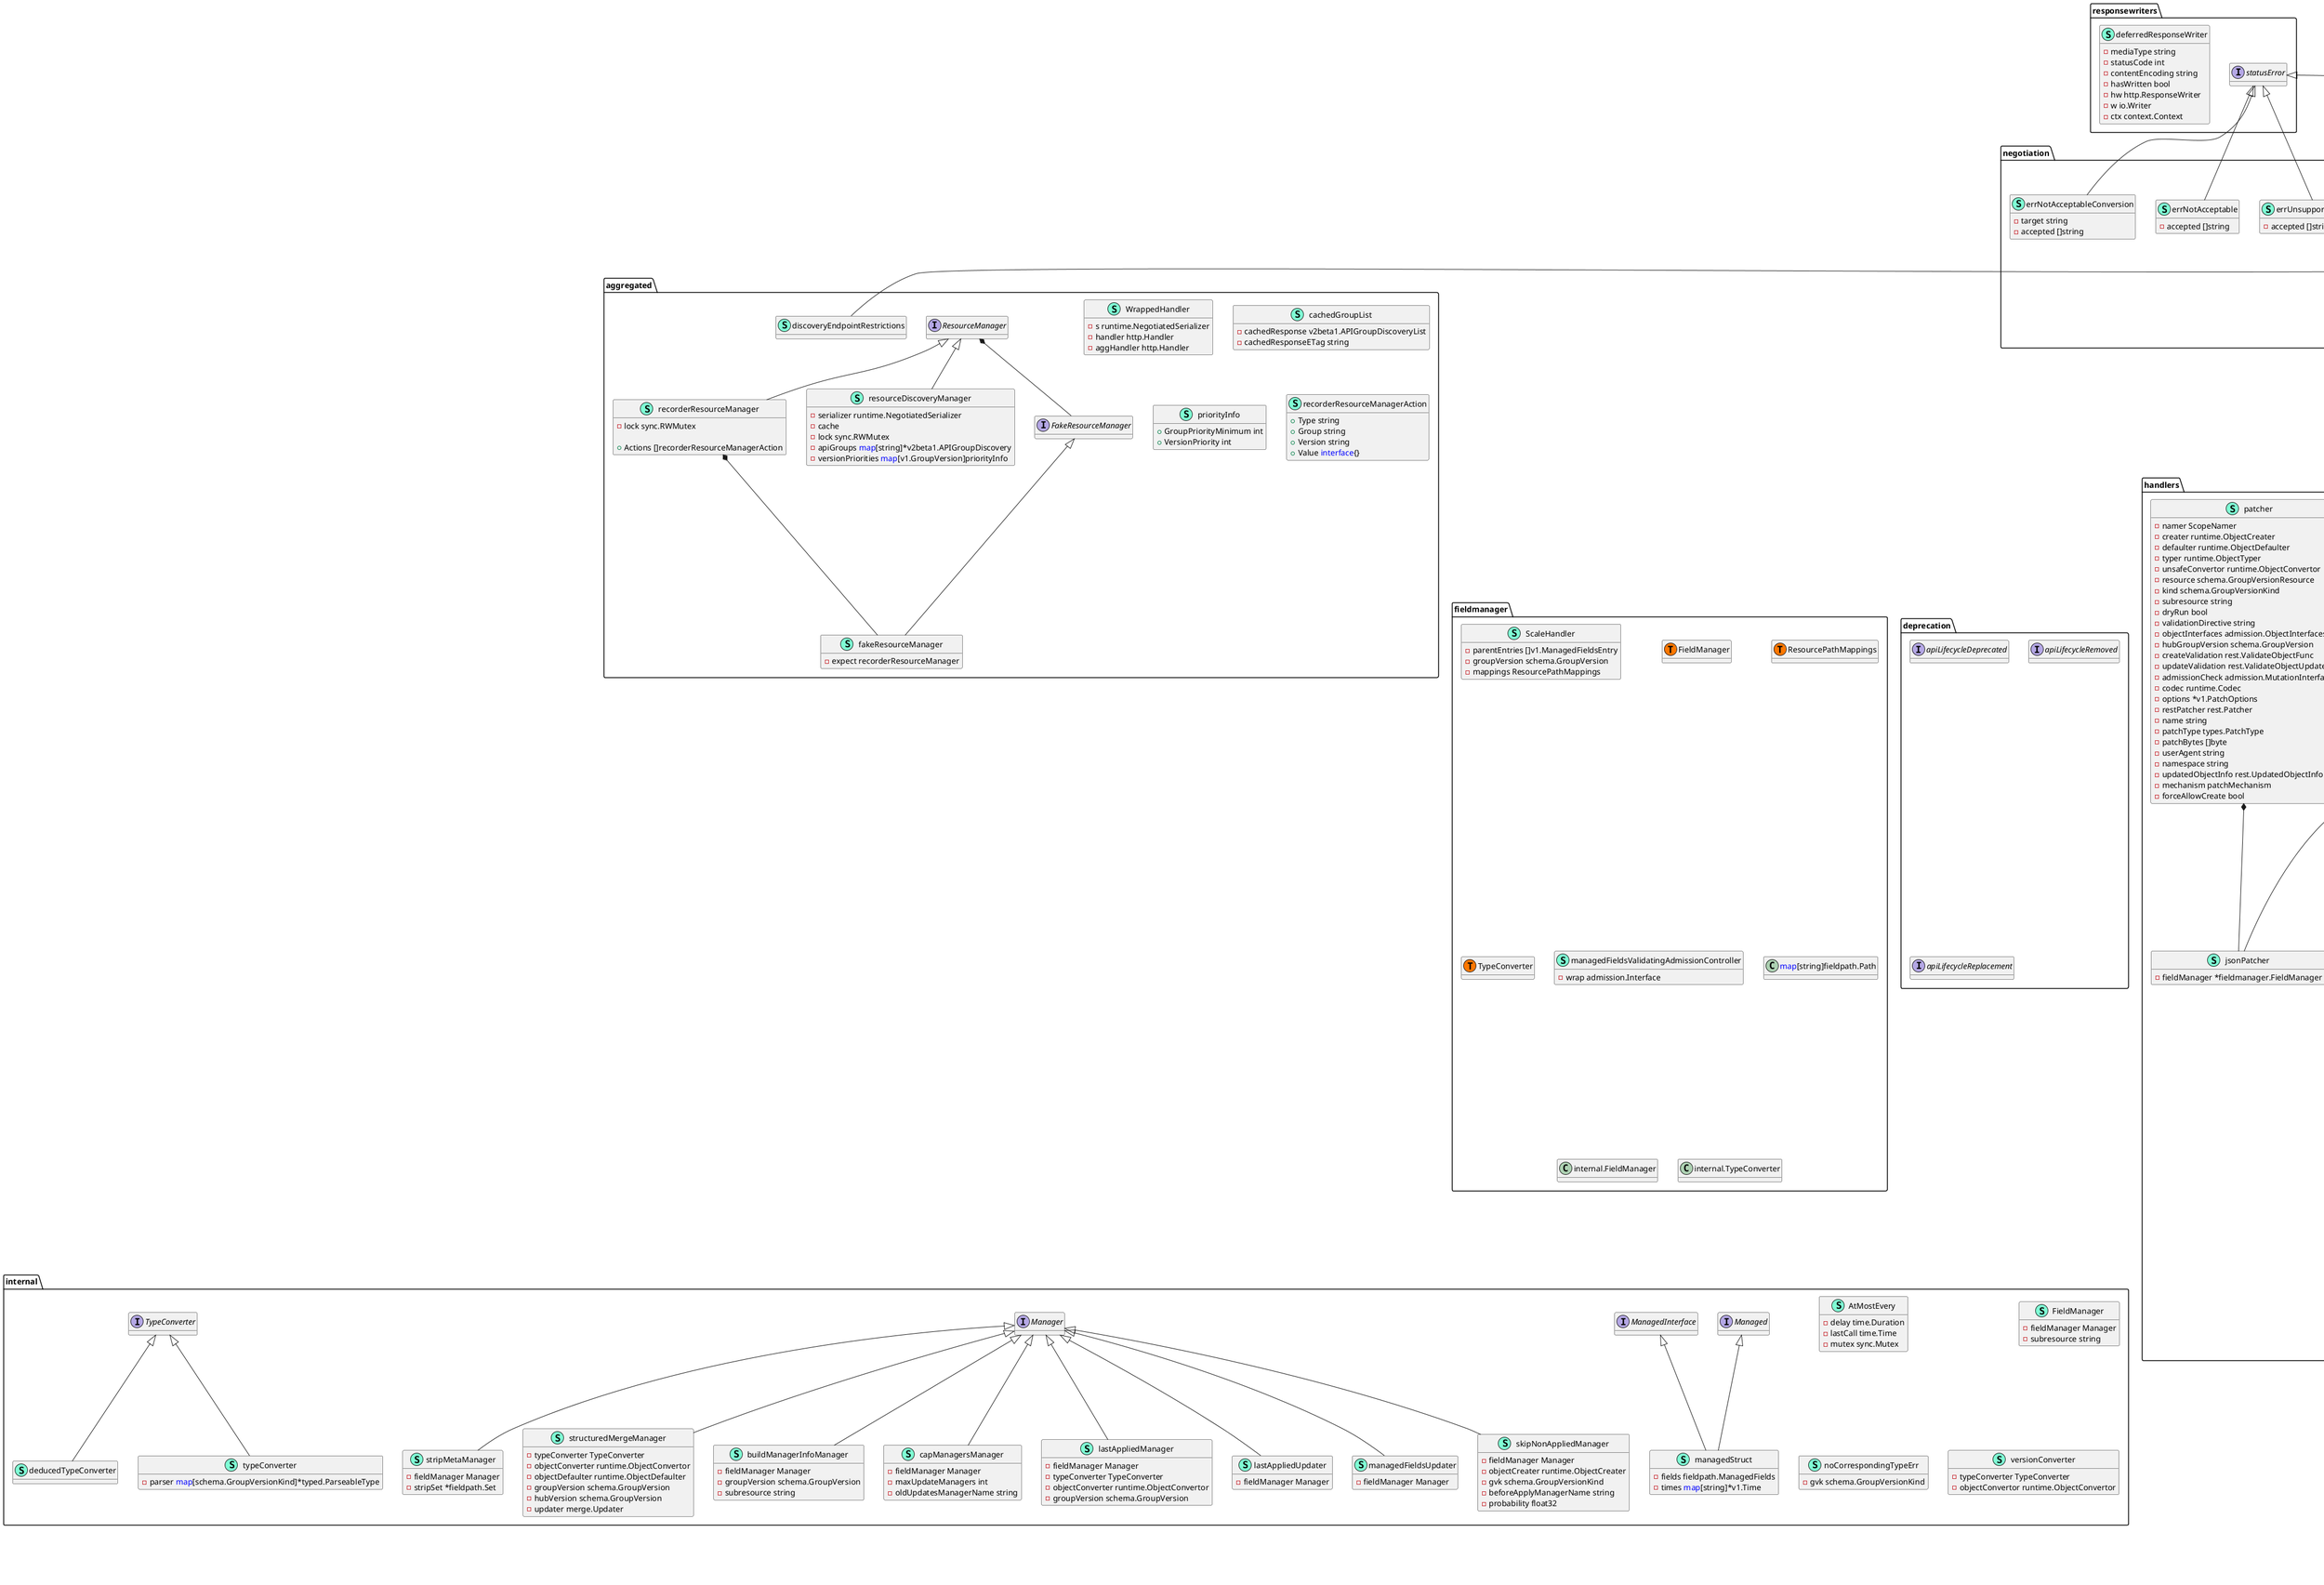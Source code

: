 @startuml
namespace aggregated {
    interface FakeResourceManager  {
        + Expect() ResourceManager
        + HasExpectedNumberActions() bool
        + Validate() error
        + WaitForActions(ctx context.Context, timeout time.Duration) error

    }
    interface ResourceManager  {
        + AddGroupVersion(groupName string, value v2beta1.APIVersionDiscovery) 
        + SetGroupVersionPriority(gv v1.GroupVersion, grouppriority int, versionpriority int) 
        + RemoveGroup(groupName string) 
        + RemoveGroupVersion(gv v1.GroupVersion) 
        + SetGroups( []v2beta1.APIGroupDiscovery) 

    }
    class WrappedHandler << (S,Aquamarine) >> {
        - s runtime.NegotiatedSerializer
        - handler http.Handler
        - aggHandler http.Handler

        - restfulHandle(req *v3.Request, resp *v3.Response) 

        + ServeHTTP(resp http.ResponseWriter, req *http.Request) 
        + GenerateWebService(prefix string, returnType <font color=blue>interface</font>{}) *v3.WebService

    }
    class cachedGroupList << (S,Aquamarine) >> {
        - cachedResponse v2beta1.APIGroupDiscoveryList
        - cachedResponseETag string

    }
    class discoveryEndpointRestrictions << (S,Aquamarine) >> {
        + AllowsMediaTypeTransform(mimeType string, mimeSubType string, gvk *schema.GroupVersionKind) bool
        + AllowsServerVersion( string) bool
        + AllowsStreamSchema(s string) bool

    }
    class fakeResourceManager << (S,Aquamarine) >> {
        - expect recorderResourceManager

        + Expect() ResourceManager
        + HasExpectedNumberActions() bool
        + Validate() error
        + WaitForActions(ctx context.Context, timeout time.Duration) error

    }
    class priorityInfo << (S,Aquamarine) >> {
        + GroupPriorityMinimum int
        + VersionPriority int

    }
    class recorderResourceManager << (S,Aquamarine) >> {
        - lock sync.RWMutex

        + Actions []recorderResourceManagerAction

        + SetGroupVersionPriority(gv v1.GroupVersion, grouppriority int, versionpriority int) 
        + AddGroupVersion(groupName string, value v2beta1.APIVersionDiscovery) 
        + RemoveGroup(groupName string) 
        + RemoveGroupVersion(gv v1.GroupVersion) 
        + SetGroups(values []v2beta1.APIGroupDiscovery) 
        + WebService() *v3.WebService
        + ServeHTTP( http.ResponseWriter,  *http.Request) 

    }
    class recorderResourceManagerAction << (S,Aquamarine) >> {
        + Type string
        + Group string
        + Version string
        + Value <font color=blue>interface</font>{}

    }
    class resourceDiscoveryManager << (S,Aquamarine) >> {
        - serializer runtime.NegotiatedSerializer
        - cache 
        - lock sync.RWMutex
        - apiGroups <font color=blue>map</font>[string]*v2beta1.APIGroupDiscovery
        - versionPriorities <font color=blue>map</font>[v1.GroupVersion]priorityInfo

        - addGroupVersionLocked(groupName string, value v2beta1.APIVersionDiscovery) 
        - calculateAPIGroupsLocked() []v2beta1.APIGroupDiscovery
        - fetchFromCache() *cachedGroupList

        + SetGroupVersionPriority(gv v1.GroupVersion, groupPriorityMinimum int, versionPriority int) 
        + SetGroups(groups []v2beta1.APIGroupDiscovery) 
        + AddGroupVersion(groupName string, value v2beta1.APIVersionDiscovery) 
        + RemoveGroupVersion(apiGroup v1.GroupVersion) 
        + RemoveGroup(groupName string) 
        + ServeHTTP(resp http.ResponseWriter, req *http.Request) 

    }
}
"aggregated.ResourceManager" *-- "aggregated.FakeResourceManager"
"aggregated.recorderResourceManager" *-- "aggregated.fakeResourceManager"

"negotiation.EndpointRestrictions" <|-- "aggregated.discoveryEndpointRestrictions"
"aggregated.FakeResourceManager" <|-- "aggregated.fakeResourceManager"
"aggregated.ResourceManager" <|-- "aggregated.recorderResourceManager"
"aggregated.ResourceManager" <|-- "aggregated.resourceDiscoveryManager"

namespace deprecation {
    interface apiLifecycleDeprecated  {
        + APILifecycleDeprecated() (int, int)

    }
    interface apiLifecycleRemoved  {
        + APILifecycleRemoved() (int, int)

    }
    interface apiLifecycleReplacement  {
        + APILifecycleReplacement() schema.GroupVersionKind

    }
}


namespace discovery {
    class APIGroupHandler << (S,Aquamarine) >> {
        - serializer runtime.NegotiatedSerializer
        - group v1.APIGroup

        - handle(req *v3.Request, resp *v3.Response) 

        + WebService() *v3.WebService
        + ServeHTTP(w http.ResponseWriter, req *http.Request) 

    }
    interface APIResourceLister  {
        + ListAPIResources() []v1.APIResource

    }
    class APIResourceListerFunc << (S,Aquamarine) >> {
        + ListAPIResources() []v1.APIResource

    }
    class APIVersionHandler << (S,Aquamarine) >> {
        - serializer runtime.NegotiatedSerializer
        - groupVersion schema.GroupVersion
        - apiResourceLister APIResourceLister

        - handle(req *v3.Request, resp *v3.Response) 

        + AddToWebService(ws *v3.WebService) 
        + ServeHTTP(w http.ResponseWriter, req *http.Request) 

    }
    interface Addresses  {
        + ServerAddressByClientCIDRs( net.IP) []v1.ServerAddressByClientCIDR

    }
    class CIDRRule << (S,Aquamarine) >> {
        + IPRange net.IPNet
        + Address string

        + ServerAddressByClientCIDRs(clientIP net.IP) []v1.ServerAddressByClientCIDR

    }
    class DefaultAddresses << (S,Aquamarine) >> {
        + CIDRRules []CIDRRule
        + DefaultAddress string

        + ServerAddressByClientCIDRs(clientIP net.IP) []v1.ServerAddressByClientCIDR

    }
    interface GroupManager  {
        + AddGroup(apiGroup v1.APIGroup) 
        + RemoveGroup(groupName string) 
        + ServeHTTP(resp http.ResponseWriter, req *http.Request) 
        + WebService() *v3.WebService

    }
    class discovery.APIResourceListerFunc << (T, #FF7700) >>  {
    }
    class legacyRootAPIHandler << (S,Aquamarine) >> {
        - addresses Addresses
        - apiPrefix string
        - serializer runtime.NegotiatedSerializer

        - restfulHandle(req *v3.Request, resp *v3.Response) 

        + WebService() *v3.WebService
        + ServeHTTP(resp http.ResponseWriter, req *http.Request) 

    }
    class rootAPIsHandler << (S,Aquamarine) >> {
        - addresses Addresses
        - serializer runtime.NegotiatedSerializer
        - lock sync.RWMutex
        - apiGroups <font color=blue>map</font>[string]v1.APIGroup
        - apiGroupNames []string

        - restfulHandle(req *v3.Request, resp *v3.Response) 

        + AddGroup(apiGroup v1.APIGroup) 
        + RemoveGroup(groupName string) 
        + ServeHTTP(resp http.ResponseWriter, req *http.Request) 
        + WebService() *v3.WebService

    }
    class stripVersionEncoder << (S,Aquamarine) >> {
        - encoder runtime.Encoder
        - serializer runtime.Serializer
        - identifier runtime.Identifier

        - doEncode(obj runtime.Object, w io.Writer) error

        + Encode(obj runtime.Object, w io.Writer) error
        + Identifier() runtime.Identifier

    }
    class stripVersionNegotiatedSerializer << (S,Aquamarine) >> {
        + EncoderForVersion(encoder runtime.Encoder, gv runtime.GroupVersioner) runtime.Encoder

    }
    class "<font color=blue>func</font>() []v1.APIResource" as fontcolorbluefuncfontv1APIResource {
        'This class was created so that we can correctly have an alias pointing to this name. Since it contains dots that can break namespaces
    }
}
"runtime.NegotiatedSerializer" *-- "discovery.stripVersionNegotiatedSerializer"

"discovery.APIResourceLister" <|-- "discovery.APIResourceListerFunc"
"discovery.Addresses" <|-- "discovery.CIDRRule"
"discovery.Addresses" <|-- "discovery.DefaultAddresses"
"discovery.GroupManager" <|-- "discovery.rootAPIsHandler"

namespace endpoints {
    class APIGroupVersion << (S,Aquamarine) >> {
        + Storage <font color=blue>map</font>[string]rest.Storage
        + Root string
        + GroupVersion schema.GroupVersion
        + OptionsExternalVersion *schema.GroupVersion
        + MetaGroupVersion *schema.GroupVersion
        + RootScopedKinds sets.String
        + Serializer runtime.NegotiatedSerializer
        + ParameterCodec runtime.ParameterCodec
        + Typer runtime.ObjectTyper
        + Creater runtime.ObjectCreater
        + Convertor runtime.ObjectConvertor
        + ConvertabilityChecker ConvertabilityChecker
        + Defaulter runtime.ObjectDefaulter
        + Namer runtime.Namer
        + UnsafeConvertor runtime.ObjectConvertor
        + TypeConverter fieldmanager.TypeConverter
        + EquivalentResourceRegistry runtime.EquivalentResourceRegistry
        + Authorizer authorizer.Authorizer
        + Admit admission.Interface
        + MinRequestTimeout time.Duration
        + OpenAPIModels *spec.Swagger
        + MaxRequestBodyBytes int64

        + InstallREST(container *v3.Container) ([]v2beta1.APIResourceDiscovery, []*storageversion.ResourceInfo, error)

    }
    class APIInstaller << (S,Aquamarine) >> {
        - group *APIGroupVersion
        - prefix string
        - minRequestTimeout time.Duration

        - newWebService() *v3.WebService
        - registerResourceHandlers(path string, storage rest.Storage, ws *v3.WebService) (*v1.APIResource, *storageversion.ResourceInfo, error)

        + Install() ([]v1.APIResource, []*storageversion.ResourceInfo, *v3.WebService, []error)

    }
    interface ConvertabilityChecker  {
        + VersionsForGroupKind(gk schema.GroupKind) []schema.GroupVersion

    }
    interface StorageMetricsOverride  {
        + OverrideMetricsVerb(oldVerb string) string

    }
    class action << (S,Aquamarine) >> {
        + Verb string
        + Path string
        + Params []*v3.Parameter
        + Namer handlers.ScopeNamer
        + AllNamespaces bool

    }
    class defaultStorageMetadata << (S,Aquamarine) >> {
        + ProducesMIMETypes(verb string) []string
        + ProducesObject(verb string) <font color=blue>interface</font>{}

    }
    interface documentable  {
        + SwaggerDoc() <font color=blue>map</font>[string]string

    }
    class staticLister << (S,Aquamarine) >> {
        - list []v1.APIResource

        + ListAPIResources() []v1.APIResource

    }
}

"discovery.APIResourceLister" <|-- "endpoints.staticLister"

namespace fieldmanager {
    class ScaleHandler << (S,Aquamarine) >> {
        - parentEntries []v1.ManagedFieldsEntry
        - groupVersion schema.GroupVersion
        - mappings ResourcePathMappings

        + ToSubresource() ([]v1.ManagedFieldsEntry, error)
        + ToParent(scaleEntries []v1.ManagedFieldsEntry) ([]v1.ManagedFieldsEntry, error)

    }
    class fieldmanager.FieldManager << (T, #FF7700) >>  {
    }
    class fieldmanager.ResourcePathMappings << (T, #FF7700) >>  {
    }
    class fieldmanager.TypeConverter << (T, #FF7700) >>  {
    }
    class managedFieldsValidatingAdmissionController << (S,Aquamarine) >> {
        - wrap admission.Interface

        + Handles(operation admission.Operation) bool
        + Admit(ctx context.Context, a admission.Attributes, o admission.ObjectInterfaces) error
        + Validate(ctx context.Context, a admission.Attributes, o admission.ObjectInterfaces) error

    }
    class "<font color=blue>map</font>[string]fieldpath.Path" as fontcolorbluemapfontstringfieldpathPath {
        'This class was created so that we can correctly have an alias pointing to this name. Since it contains dots that can break namespaces
    }
    class "internal.FieldManager" as internalFieldManager {
        'This class was created so that we can correctly have an alias pointing to this name. Since it contains dots that can break namespaces
    }
    class "internal.TypeConverter" as internalTypeConverter {
        'This class was created so that we can correctly have an alias pointing to this name. Since it contains dots that can break namespaces
    }
}


namespace fieldmanagertest {
    interface TestFieldManager  {
        + APIVersion() string
        + Reset() 
        + Live() runtime.Object
        + Apply(obj runtime.Object, manager string, force bool) error
        + Update(obj runtime.Object, manager string) error
        + ManagedFields() []v1.ManagedFieldsEntry

    }
}


namespace filterlatency {
    class filterlatency.requestFilterRecordKeyType << (T, #FF7700) >>  {
    }
    class requestFilterRecord << (S,Aquamarine) >> {
        - name string
        - startedTimestamp time.Time

    }
}


namespace filters {
    class auditResponseWriter << (S,Aquamarine) >> {
        - ctx context.Context
        - event *audit.Event
        - once sync.Once
        - sink audit.Sink
        - omitStages []audit.Stage

        - processCode(code int) 

        + Unwrap() http.ResponseWriter
        + Write(bs []byte) (int, error)
        + WriteHeader(code int) 
        + Hijack() (net.Conn, *bufio.ReadWriter, error)

    }
    class filters.muxAndDiscoveryIncompleteKeyType << (T, #FF7700) >>  {
    }
    class filters.recordMetrics << (T, #FF7700) >>  {
    }
    class recordedWarning << (S,Aquamarine) >> {
        - agent string
        - text string

    }
    class recorder << (S,Aquamarine) >> {
        - lock sync.Mutex
        - recorded <font color=blue>map</font>[string]bool
        - ordered []recordedWarning
        - written int
        - truncating bool
        - writer http.ResponseWriter

        + AddWarning(agent string, text string) 

    }
    class writeLatencyTracker << (S,Aquamarine) >> {
        - ctx context.Context

        + Unwrap() http.ResponseWriter
        + Write(bs []byte) (int, error)

    }
    class "<font color=blue>func</font>(context.Context, *authenticator.Response, bool, error, authenticator.Audiences, time.Time, time.Time) " as fontcolorbluefuncfontcontextContextauthenticatorResponseboolerrorauthenticatorAudiencestimeTimetimeTime {
        'This class was created so that we can correctly have an alias pointing to this name. Since it contains dots that can break namespaces
    }
}
"http.ResponseWriter" *-- "filters.auditResponseWriter"
"http.ResponseWriter" *-- "filters.writeLatencyTracker"

"responsewriter.UserProvidedDecorator" <|-- "filters.auditResponseWriter"
"responsewriter.UserProvidedDecorator" <|-- "filters.writeLatencyTracker"

namespace finisher {
    class finisher.PostTimeoutLoggerFunc << (T, #FF7700) >>  {
    }
    class finisher.ResultFunc << (T, #FF7700) >>  {
    }
    class result << (S,Aquamarine) >> {
        - object runtime.Object
        - err error
        - reason <font color=blue>interface</font>{}

        + Return() (runtime.Object, error)

    }
    class "<font color=blue>func</font>() (runtime.Object, error)" as fontcolorbluefuncfontruntimeObjecterror {
        'This class was created so that we can correctly have an alias pointing to this name. Since it contains dots that can break namespaces
    }
    class "<font color=blue>func</font>(time.Time, *result) " as fontcolorbluefuncfonttimeTimeresult {
        'This class was created so that we can correctly have an alias pointing to this name. Since it contains dots that can break namespaces
    }
}


namespace handlers {
    class ContextBasedNaming << (S,Aquamarine) >> {
        + Namer runtime.Namer
        + ClusterScoped bool

        + Namespace(req *http.Request) (string, error)
        + Name(req *http.Request) (string, string, error)
        + ObjectName(obj runtime.Object) (string, string, error)

    }
    class RequestScope << (S,Aquamarine) >> {
        + Namer ScopeNamer
        + Serializer runtime.NegotiatedSerializer
        + StandardSerializers []runtime.SerializerInfo
        + Creater runtime.ObjectCreater
        + Convertor runtime.ObjectConvertor
        + Defaulter runtime.ObjectDefaulter
        + Typer runtime.ObjectTyper
        + UnsafeConvertor runtime.ObjectConvertor
        + Authorizer authorizer.Authorizer
        + EquivalentResourceMapper runtime.EquivalentResourceMapper
        + TableConvertor rest.TableConvertor
        + FieldManager *fieldmanager.FieldManager
        + Resource schema.GroupVersionResource
        + Kind schema.GroupVersionKind
        + AcceptsGroupVersionDelegate rest.GroupVersionAcceptor
        + Subresource string
        + MetaGroupVersion schema.GroupVersion
        + HubGroupVersion schema.GroupVersion
        + MaxRequestBodyBytes int64

        - err(err error, w http.ResponseWriter, req *http.Request) 

        + AcceptsGroupVersion(gv schema.GroupVersion) bool
        + AllowsMediaTypeTransform(mimeType string, mimeSubType string, gvk *schema.GroupVersionKind) bool
        + AllowsServerVersion(version string) bool
        + AllowsStreamSchema(s string) bool
        + GetObjectCreater() runtime.ObjectCreater
        + GetObjectTyper() runtime.ObjectTyper
        + GetObjectDefaulter() runtime.ObjectDefaulter
        + GetObjectConvertor() runtime.ObjectConvertor
        + GetEquivalentResourceMapper() runtime.EquivalentResourceMapper

    }
    interface ScopeNamer  {
        + Namespace(req *http.Request) (string, error)
        + Name(req *http.Request) (string, string, error)
        + ObjectName(obj runtime.Object) (string, string, error)

    }
    interface TimeoutFactory  {
        + TimeoutCh() (<font color=blue>chan</font> time.Time, <font color=blue>func</font>() bool)

    }
    class WatchServer << (S,Aquamarine) >> {
        + Watching watch.Interface
        + Scope *RequestScope
        + UseTextFraming bool
        + MediaType string
        + Framer runtime.Framer
        + Encoder runtime.Encoder
        + EmbeddedEncoder runtime.Encoder
        + Fixup <font color=blue>func</font>(runtime.Object) runtime.Object
        + TimeoutFactory TimeoutFactory
        + ServerShuttingDownCh <font color=blue>chan</font> <font color=blue>struct</font>{}

        + ServeHTTP(w http.ResponseWriter, req *http.Request) 
        + HandleWS(ws *websocket.Conn) 

    }
    class applyPatcher << (S,Aquamarine) >> {
        - patch []byte
        - options *v1.PatchOptions
        - creater runtime.ObjectCreater
        - kind schema.GroupVersionKind
        - fieldManager *fieldmanager.FieldManager
        - userAgent string
        - validationDirective string

        - applyPatchToCurrentObject(requestContext context.Context, obj runtime.Object) (runtime.Object, error)
        - createNewObject(requestContext context.Context) (runtime.Object, error)

    }
    class errNotAcceptable << (S,Aquamarine) >> {
        - message string

        + Error() string
        + Status() v1.Status

    }
    interface etcdError  {
        + Code() codes.Code
        + Error() string

    }
    interface grpcError  {
        + GRPCStatus() *status.Status

    }
    class handlers.getterFunc << (T, #FF7700) >>  {
    }
    class handlers.mutateObjectUpdateFunc << (T, #FF7700) >>  {
    }
    class jsonPatchOp << (S,Aquamarine) >> {
        + Op string
        + Path string
        + From string
        + Value <font color=blue>interface</font>{}

    }
    class jsonPatcher << (S,Aquamarine) >> {
        - fieldManager *fieldmanager.FieldManager

        - applyPatchToCurrentObject(requestContext context.Context, currentObject runtime.Object) (runtime.Object, error)
        - createNewObject(_ context.Context) (runtime.Object, error)
        - applyJSPatch(versionedJS []byte) ([]byte, []error, error)

    }
    class lazyAccept << (S,Aquamarine) >> {
        - req *http.Request

        + String() string

    }
    class lazyAuditID << (S,Aquamarine) >> {
        - req *http.Request

        + String() string

    }
    class lazyClientIP << (S,Aquamarine) >> {
        - req *http.Request

        + String() string

    }
    class lazyResource << (S,Aquamarine) >> {
        - req *http.Request

        + String() string

    }
    class lazyScope << (S,Aquamarine) >> {
        - req *http.Request

        + String() string

    }
    class lazyTruncatedUserAgent << (S,Aquamarine) >> {
        - req *http.Request

        + String() string

    }
    class lazyVerb << (S,Aquamarine) >> {
        - req *http.Request

        + String() string

    }
    class namedCreaterAdapter << (S,Aquamarine) >> {
        + Create(ctx context.Context, name string, obj runtime.Object, createValidatingAdmission rest.ValidateObjectFunc, options *v1.CreateOptions) (runtime.Object, error)

    }
    interface patchMechanism  {
        - applyPatchToCurrentObject(requextContext context.Context, currentObject runtime.Object) (runtime.Object, error)
        - createNewObject(requestContext context.Context) (runtime.Object, error)

    }
    class patcher << (S,Aquamarine) >> {
        - namer ScopeNamer
        - creater runtime.ObjectCreater
        - defaulter runtime.ObjectDefaulter
        - typer runtime.ObjectTyper
        - unsafeConvertor runtime.ObjectConvertor
        - resource schema.GroupVersionResource
        - kind schema.GroupVersionKind
        - subresource string
        - dryRun bool
        - validationDirective string
        - objectInterfaces admission.ObjectInterfaces
        - hubGroupVersion schema.GroupVersion
        - createValidation rest.ValidateObjectFunc
        - updateValidation rest.ValidateObjectUpdateFunc
        - admissionCheck admission.MutationInterface
        - codec runtime.Codec
        - options *v1.PatchOptions
        - restPatcher rest.Patcher
        - name string
        - patchType types.PatchType
        - patchBytes []byte
        - userAgent string
        - namespace string
        - updatedObjectInfo rest.UpdatedObjectInfo
        - mechanism patchMechanism
        - forceAllowCreate bool

        - applyPatch(ctx context.Context, _ runtime.Object, currentObject runtime.Object) (runtime.Object, error)
        - admissionAttributes(ctx context.Context, updatedObject runtime.Object, currentObject runtime.Object, operation admission.Operation, operationOptions runtime.Object) admission.Attributes
        - applyAdmission(ctx context.Context, patchedObject runtime.Object, currentObject runtime.Object) (runtime.Object, error)
        - patchResource(ctx context.Context, scope *RequestScope) (runtime.Object, bool, error)

    }
    class realTimeoutFactory << (S,Aquamarine) >> {
        - timeout time.Duration

        + TimeoutCh() (<font color=blue>chan</font> time.Time, <font color=blue>func</font>() bool)

    }
    class responder << (S,Aquamarine) >> {
        - scope *RequestScope
        - req *http.Request
        - w http.ResponseWriter

        + Object(statusCode int, obj runtime.Object) 
        + Error(err error) 

    }
    class smpPatcher << (S,Aquamarine) >> {
        - schemaReferenceObj runtime.Object
        - fieldManager *fieldmanager.FieldManager

        - applyPatchToCurrentObject(requestContext context.Context, currentObject runtime.Object) (runtime.Object, error)
        - createNewObject(_ context.Context) (runtime.Object, error)

    }
    class "<font color=blue>func</font>(context.Context, runtime.Object, runtime.Object) error" as fontcolorbluefuncfontcontextContextruntimeObjectruntimeObjecterror {
        'This class was created so that we can correctly have an alias pointing to this name. Since it contains dots that can break namespaces
    }
    class "<font color=blue>func</font>(context.Context, string, *http.Request) (runtime.Object, error)" as fontcolorbluefuncfontcontextContextstringhttpRequestruntimeObjecterror {
        'This class was created so that we can correctly have an alias pointing to this name. Since it contains dots that can break namespaces
    }
}
"runtime.ParameterCodec" *-- "handlers.RequestScope"
"handlers.patcher" *-- "handlers.jsonPatcher"
"rest.Creater" *-- "handlers.namedCreaterAdapter"
"handlers.patcher" *-- "handlers.smpPatcher"

"handlers.ScopeNamer" <|-- "handlers.ContextBasedNaming"
"negotiation.EndpointRestrictions" <|-- "handlers.RequestScope"
"handlers.patchMechanism" <|-- "handlers.applyPatcher"
"responsewriters.statusError" <|-- "handlers.errNotAcceptable"
"handlers.patchMechanism" <|-- "handlers.jsonPatcher"
"handlers.TimeoutFactory" <|-- "handlers.realTimeoutFactory"
"handlers.patchMechanism" <|-- "handlers.smpPatcher"

namespace internal {
    class AtMostEvery << (S,Aquamarine) >> {
        - delay time.Duration
        - lastCall time.Time
        - mutex sync.Mutex

        - updateLastCall() bool

        + Do(fn <font color=blue>func</font>() ) bool

    }
    class FieldManager << (S,Aquamarine) >> {
        - fieldManager Manager
        - subresource string

        + Update(liveObj runtime.Object, newObj runtime.Object, manager string) (runtime.Object, error)
        + UpdateNoErrors(liveObj runtime.Object, newObj runtime.Object, manager string) runtime.Object
        + Apply(liveObj runtime.Object, appliedObj runtime.Object, manager string, force bool) (runtime.Object, error)

    }
    interface Managed  {
        + Fields() fieldpath.ManagedFields
        + Times() <font color=blue>map</font>[string]*v1.Time

    }
    interface ManagedInterface  {
        + Fields() fieldpath.ManagedFields
        + Times() <font color=blue>map</font>[string]*v1.Time

    }
    interface Manager  {
        + Update(liveObj runtime.Object, newObj runtime.Object, managed Managed, manager string) (runtime.Object, Managed, error)
        + Apply(liveObj runtime.Object, appliedObj runtime.Object, managed Managed, fieldManager string, force bool) (runtime.Object, Managed, error)

    }
    interface TypeConverter  {
        + ObjectToTyped( runtime.Object) (*typed.TypedValue, error)
        + TypedToObject( *typed.TypedValue) (runtime.Object, error)

    }
    class buildManagerInfoManager << (S,Aquamarine) >> {
        - fieldManager Manager
        - groupVersion schema.GroupVersion
        - subresource string

        - buildManagerInfo(prefix string, operation v1.ManagedFieldsOperationType) (string, error)

        + Update(liveObj runtime.Object, newObj runtime.Object, managed Managed, manager string) (runtime.Object, Managed, error)
        + Apply(liveObj runtime.Object, appliedObj runtime.Object, managed Managed, manager string, force bool) (runtime.Object, Managed, error)

    }
    class capManagersManager << (S,Aquamarine) >> {
        - fieldManager Manager
        - maxUpdateManagers int
        - oldUpdatesManagerName string

        - capUpdateManagers(managed Managed) (Managed, error)

        + Update(liveObj runtime.Object, newObj runtime.Object, managed Managed, manager string) (runtime.Object, Managed, error)
        + Apply(liveObj runtime.Object, appliedObj runtime.Object, managed Managed, fieldManager string, force bool) (runtime.Object, Managed, error)

    }
    class deducedTypeConverter << (S,Aquamarine) >> {
        + ObjectToTyped(obj runtime.Object) (*typed.TypedValue, error)
        + TypedToObject(value *typed.TypedValue) (runtime.Object, error)

    }
    class lastAppliedManager << (S,Aquamarine) >> {
        - fieldManager Manager
        - typeConverter TypeConverter
        - objectConverter runtime.ObjectConvertor
        - groupVersion schema.GroupVersion

        - allowedConflictsFromLastApplied(liveObj runtime.Object) (*fieldpath.Set, error)

        + Update(liveObj runtime.Object, newObj runtime.Object, managed Managed, manager string) (runtime.Object, Managed, error)
        + Apply(liveObj runtime.Object, newObj runtime.Object, managed Managed, manager string, force bool) (runtime.Object, Managed, error)

    }
    class lastAppliedUpdater << (S,Aquamarine) >> {
        - fieldManager Manager

        + Update(liveObj runtime.Object, newObj runtime.Object, managed Managed, manager string) (runtime.Object, Managed, error)
        + Apply(liveObj runtime.Object, newObj runtime.Object, managed Managed, manager string, force bool) (runtime.Object, Managed, error)

    }
    class managedFieldsUpdater << (S,Aquamarine) >> {
        - fieldManager Manager

        + Update(liveObj runtime.Object, newObj runtime.Object, managed Managed, manager string) (runtime.Object, Managed, error)
        + Apply(liveObj runtime.Object, appliedObj runtime.Object, managed Managed, fieldManager string, force bool) (runtime.Object, Managed, error)

    }
    class managedStruct << (S,Aquamarine) >> {
        - fields fieldpath.ManagedFields
        - times <font color=blue>map</font>[string]*v1.Time

        + Fields() fieldpath.ManagedFields
        + Times() <font color=blue>map</font>[string]*v1.Time

    }
    class noCorrespondingTypeErr << (S,Aquamarine) >> {
        - gvk schema.GroupVersionKind

        + Error() string

    }
    class skipNonAppliedManager << (S,Aquamarine) >> {
        - fieldManager Manager
        - objectCreater runtime.ObjectCreater
        - gvk schema.GroupVersionKind
        - beforeApplyManagerName string
        - probability float32

        + Update(liveObj runtime.Object, newObj runtime.Object, managed Managed, manager string) (runtime.Object, Managed, error)
        + Apply(liveObj runtime.Object, appliedObj runtime.Object, managed Managed, fieldManager string, force bool) (runtime.Object, Managed, error)

    }
    class stripMetaManager << (S,Aquamarine) >> {
        - fieldManager Manager
        - stripSet *fieldpath.Set

        - stripFields(managed fieldpath.ManagedFields, manager string) 

        + Update(liveObj runtime.Object, newObj runtime.Object, managed Managed, manager string) (runtime.Object, Managed, error)
        + Apply(liveObj runtime.Object, appliedObj runtime.Object, managed Managed, manager string, force bool) (runtime.Object, Managed, error)

    }
    class structuredMergeManager << (S,Aquamarine) >> {
        - typeConverter TypeConverter
        - objectConverter runtime.ObjectConvertor
        - objectDefaulter runtime.ObjectDefaulter
        - groupVersion schema.GroupVersion
        - hubVersion schema.GroupVersion
        - updater merge.Updater

        - toVersioned(obj runtime.Object) (runtime.Object, error)
        - toUnversioned(obj runtime.Object) (runtime.Object, error)

        + Update(liveObj runtime.Object, newObj runtime.Object, managed Managed, manager string) (runtime.Object, Managed, error)
        + Apply(liveObj runtime.Object, patchObj runtime.Object, managed Managed, manager string, force bool) (runtime.Object, Managed, error)

    }
    class typeConverter << (S,Aquamarine) >> {
        - parser <font color=blue>map</font>[schema.GroupVersionKind]*typed.ParseableType

        + ObjectToTyped(obj runtime.Object) (*typed.TypedValue, error)
        + TypedToObject(value *typed.TypedValue) (runtime.Object, error)

    }
    class versionConverter << (S,Aquamarine) >> {
        - typeConverter TypeConverter
        - objectConvertor runtime.ObjectConvertor
        - hubGetter <font color=blue>func</font>(schema.GroupVersion) schema.GroupVersion

        + Convert(object *typed.TypedValue, version fieldpath.APIVersion) (*typed.TypedValue, error)
        + IsMissingVersionError(err error) bool

    }
}

"internal.Manager" <|-- "internal.buildManagerInfoManager"
"internal.Manager" <|-- "internal.capManagersManager"
"internal.TypeConverter" <|-- "internal.deducedTypeConverter"
"internal.Manager" <|-- "internal.lastAppliedManager"
"internal.Manager" <|-- "internal.lastAppliedUpdater"
"internal.Manager" <|-- "internal.managedFieldsUpdater"
"internal.Managed" <|-- "internal.managedStruct"
"internal.ManagedInterface" <|-- "internal.managedStruct"
"internal.Manager" <|-- "internal.skipNonAppliedManager"
"internal.Manager" <|-- "internal.stripMetaManager"
"internal.Manager" <|-- "internal.structuredMergeManager"
"internal.TypeConverter" <|-- "internal.typeConverter"

namespace metrics {
    class ResponseWriterDelegator << (S,Aquamarine) >> {
        - status int
        - written int64
        - wroteHeader bool

        + Unwrap() http.ResponseWriter
        + WriteHeader(code int) 
        + Write(b []byte) (int, error)
        + Status() int
        + ContentLength() int

    }
    class metrics.RequestBodyVerb << (T, #FF7700) >>  {
    }
    interface resettableCollector  {
        + Reset() 

    }
}
"http.ResponseWriter" *-- "metrics.ResponseWriterDelegator"

"responsewriter.UserProvidedDecorator" <|-- "metrics.ResponseWriterDelegator"

namespace negotiation {
    interface EndpointRestrictions  {
        + AllowsMediaTypeTransform(mimeType string, mimeSubType string, target *schema.GroupVersionKind) bool
        + AllowsServerVersion(version string) bool
        + AllowsStreamSchema(schema string) bool

    }
    class MediaTypeOptions << (S,Aquamarine) >> {
        + Pretty bool
        + Stream string
        + Convert *schema.GroupVersionKind
        + UseServerVersion string
        + Export bool
        + Unrecognized []string
        + Accepted runtime.SerializerInfo

    }
    class emptyEndpointRestrictions << (S,Aquamarine) >> {
        + AllowsMediaTypeTransform(mimeType string, mimeSubType string, gvk *schema.GroupVersionKind) bool
        + AllowsServerVersion( string) bool
        + AllowsStreamSchema(s string) bool

    }
    class errNotAcceptable << (S,Aquamarine) >> {
        - accepted []string

        + Error() string
        + Status() v1.Status

    }
    class errNotAcceptableConversion << (S,Aquamarine) >> {
        - target string
        - accepted []string

        + Error() string
        + Status() v1.Status

    }
    class errUnsupportedMediaType << (S,Aquamarine) >> {
        - accepted []string

        + Error() string
        + Status() v1.Status

    }
}

"negotiation.EndpointRestrictions" <|-- "negotiation.emptyEndpointRestrictions"
"responsewriters.statusError" <|-- "negotiation.errNotAcceptable"
"responsewriters.statusError" <|-- "negotiation.errNotAcceptableConversion"
"responsewriters.statusError" <|-- "negotiation.errUnsupportedMediaType"

namespace openapi {
    class DefinitionNamer << (S,Aquamarine) >> {
        - typeGroupVersionKinds <font color=blue>map</font>[string]groupVersionKinds

        + GetDefinitionName(name string) (string, spec.Extensions)

    }
    class groupVersionKinds << (S,Aquamarine) >> {
        + Len() int
        + Swap(i int, j int) 
        + Less(i int, j int) bool
        + JSON() []<font color=blue>interface</font>{}

    }
    class openapi.groupVersionKinds << (T, #FF7700) >>  {
    }
    class "[]v1.GroupVersionKind" as v1GroupVersionKind {
        'This class was created so that we can correctly have an alias pointing to this name. Since it contains dots that can break namespaces
    }
}


namespace request {
    interface DurationTracker  {
        + Track(f <font color=blue>func</font>() ) 
        + TrackDuration( time.Duration) 
        + GetLatency() time.Duration

    }
    class LatencyTrackers << (S,Aquamarine) >> {
        + MutatingWebhookTracker DurationTracker
        + ValidatingWebhookTracker DurationTracker
        + StorageTracker DurationTracker
        + TransformTracker DurationTracker
        + SerializationTracker DurationTracker
        + ResponseWriteTracker DurationTracker

    }
    class RequestInfo << (S,Aquamarine) >> {
        + IsResourceRequest bool
        + Path string
        + Verb string
        + APIPrefix string
        + APIGroup string
        + APIVersion string
        + Namespace string
        + Resource string
        + Subresource string
        + Name string
        + Parts []string

    }
    class RequestInfoFactory << (S,Aquamarine) >> {
        + APIPrefixes sets.String
        + GrouplessAPIPrefixes sets.String

        + NewRequestInfo(req *http.Request) (*RequestInfo, error)

    }
    interface RequestInfoResolver  {
        + NewRequestInfo(req *http.Request) (*RequestInfo, error)

    }
    interface ServerShutdownSignal  {
        + ShuttingDown() <font color=blue>chan</font> <font color=blue>struct</font>{}

    }
    class durationTracker << (S,Aquamarine) >> {
        - clock clock.Clock
        - latency time.Duration
        - mu sync.Mutex
        - aggregateFunction <font color=blue>func</font>(time.Duration, time.Duration) time.Duration

        + Track(f <font color=blue>func</font>() ) 
        + TrackDuration(d time.Duration) 
        + GetLatency() time.Duration

    }
    class request.LongRunningRequestCheck << (T, #FF7700) >>  {
    }
    class request.key << (T, #FF7700) >>  {
    }
    class request.latencyTrackersKeyType << (T, #FF7700) >>  {
    }
    class request.requestInfoKeyType << (T, #FF7700) >>  {
    }
    class request.requestReceivedTimestampKeyType << (T, #FF7700) >>  {
    }
    class request.serverShutdownSignalKeyType << (T, #FF7700) >>  {
    }
    class "<font color=blue>func</font>(*http.Request, *RequestInfo) bool" as fontcolorbluefuncfonthttpRequestRequestInfobool {
        'This class was created so that we can correctly have an alias pointing to this name. Since it contains dots that can break namespaces
    }
}

"request.RequestInfoResolver" <|-- "request.RequestInfoFactory"
"request.DurationTracker" <|-- "request.durationTracker"

namespace responsewriter {
    interface CloseNotifierFlusher  {
    }
    class FakeResponseWriter << (S,Aquamarine) >> {
        + Header() http.Header
        + WriteHeader(code int) 
        + Write(bs []byte) (int, error)

    }
    class FakeResponseWriterFlusherCloseNotifier << (S,Aquamarine) >> {
        + Flush() 
        + CloseNotify() <font color=blue>chan</font> bool

    }
    class FakeResponseWriterFlusherCloseNotifierHijacker << (S,Aquamarine) >> {
        + Hijack() (net.Conn, *bufio.ReadWriter, error)

    }
    interface UserProvidedDecorator  {
        + Unwrap() http.ResponseWriter

    }
    class outerWithCloseNotifyAndFlush << (S,Aquamarine) >> {
        + InnerCloseNotifierFlusher CloseNotifierFlusher

        + CloseNotify() <font color=blue>chan</font> bool
        + Flush() 

    }
    class outerWithCloseNotifyFlushAndHijack << (S,Aquamarine) >> {
        + InnerHijacker http.Hijacker

        + Hijack() (net.Conn, *bufio.ReadWriter, error)

    }
}
"responsewriter.FakeResponseWriter" *-- "responsewriter.FakeResponseWriterFlusherCloseNotifier"
"responsewriter.FakeResponseWriterFlusherCloseNotifier" *-- "responsewriter.FakeResponseWriterFlusherCloseNotifierHijacker"
"responsewriter.UserProvidedDecorator" *-- "responsewriter.outerWithCloseNotifyAndFlush"
"responsewriter.outerWithCloseNotifyAndFlush" *-- "responsewriter.outerWithCloseNotifyFlushAndHijack"


namespace responsewriters {
    class deferredResponseWriter << (S,Aquamarine) >> {
        - mediaType string
        - statusCode int
        - contentEncoding string
        - hasWritten bool
        - hw http.ResponseWriter
        - w io.Writer
        - ctx context.Context

        + Write(p []byte) (int, error)
        + Close() error

    }
    interface statusError  {
        + Status() v1.Status

    }
}


namespace testing {
    class Simple << (S,Aquamarine) >> {
        + Other string
        + Labels <font color=blue>map</font>[string]string

        + DeepCopyInto(out *Simple) 
        + DeepCopy() *Simple
        + DeepCopyObject() runtime.Object

    }
    class SimpleGetOptions << (S,Aquamarine) >> {
        + Param1 string
        + Param2 string
        + Path string

        + SwaggerDoc() <font color=blue>map</font>[string]string
        + DeepCopyInto(out *SimpleGetOptions) 
        + DeepCopy() *SimpleGetOptions
        + DeepCopyObject() runtime.Object

    }
    class SimpleList << (S,Aquamarine) >> {
        + Items []Simple

        + DeepCopyInto(out *SimpleList) 
        + DeepCopy() *SimpleList
        + DeepCopyObject() runtime.Object

    }
    class SimpleRoot << (S,Aquamarine) >> {
        + Other string
        + Labels <font color=blue>map</font>[string]string

        + DeepCopyInto(out *SimpleRoot) 
        + DeepCopy() *SimpleRoot
        + DeepCopyObject() runtime.Object

    }
    class SimpleXGSubresource << (S,Aquamarine) >> {
        + SubresourceInfo string
        + Labels <font color=blue>map</font>[string]string

        + DeepCopyInto(out *SimpleXGSubresource) 
        + DeepCopy() *SimpleXGSubresource
        + DeepCopyObject() runtime.Object

    }
    class TestFieldManagerImpl << (S,Aquamarine) >> {
        - fieldManager *internal.FieldManager
        - apiVersion string
        - emptyObj runtime.Object
        - liveObj runtime.Object

        + APIVersion() string
        + Reset() 
        + Live() runtime.Object
        + Apply(obj runtime.Object, manager string, force bool) error
        + Update(obj runtime.Object, manager string) error
        + ManagedFields() []v1.ManagedFieldsEntry

    }
    class TestType << (S,Aquamarine) >> {
        + GetObjectKind() schema.ObjectKind
        + SetGroupVersionKind(kind schema.GroupVersionKind) 
        + GroupVersionKind() schema.GroupVersionKind
        + DeepCopyInto(out *TestType) 
        + DeepCopy() *TestType
        + DeepCopyObject() runtime.Object

    }
    class fakeObjectConvertor << (S,Aquamarine) >> {
        - converter merge.Converter
        - apiVersion fieldpath.APIVersion

        + Convert(in <font color=blue>interface</font>{}, out <font color=blue>interface</font>{}, context <font color=blue>interface</font>{}) error
        + ConvertToVersion(in runtime.Object, _ runtime.GroupVersioner) (runtime.Object, error)
        + ConvertFieldLabel(_ schema.GroupVersionKind, _ string, _ string) (string, string, error)

    }
    class fakeObjectCreater << (S,Aquamarine) >> {
        + New(gvk schema.GroupVersionKind) (runtime.Object, error)

    }
    class fakeObjectDefaulter << (S,Aquamarine) >> {
        + Default(in runtime.Object) 

    }
    class sameVersionConverter << (S,Aquamarine) >> {
        + Convert(object *typed.TypedValue, version fieldpath.APIVersion) (*typed.TypedValue, error)
        + IsMissingVersionError( error) bool

    }
}
"v1.ObjectMeta" *-- "testing.Simple"
"v1.TypeMeta" *-- "testing.Simple"
"v1.TypeMeta" *-- "testing.SimpleGetOptions"
"v1.ListMeta" *-- "testing.SimpleList"
"v1.TypeMeta" *-- "testing.SimpleList"
"v1.ObjectMeta" *-- "testing.SimpleRoot"
"v1.TypeMeta" *-- "testing.SimpleRoot"
"v1.ObjectMeta" *-- "testing.SimpleXGSubresource"
"v1.TypeMeta" *-- "testing.SimpleXGSubresource"

"endpoints.documentable" <|-- "testing.SimpleGetOptions"
"fieldmanagertest.TestFieldManager" <|-- "testing.TestFieldManagerImpl"
"metrics.resettableCollector" <|-- "testing.TestFieldManagerImpl"

hide methods
@enduml
